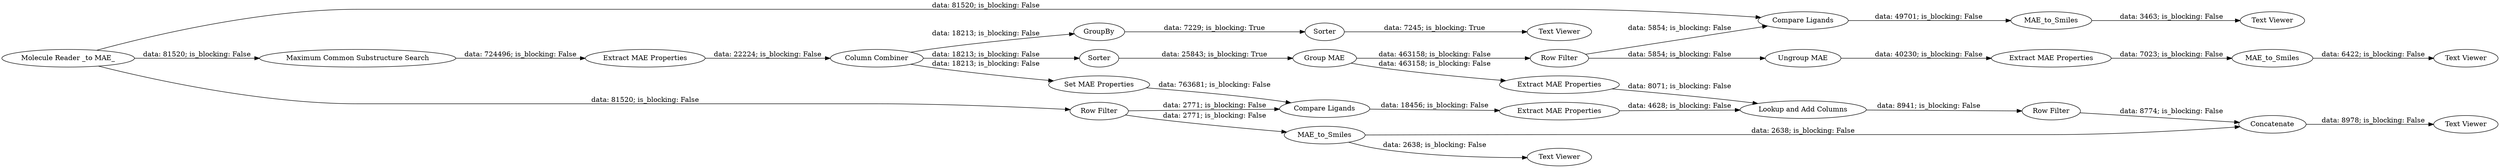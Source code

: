 digraph {
	"923085217784082095_8251" [label="Compare Ligands"]
	"923085217784082095_8246" [label=Sorter]
	"923085217784082095_8259" [label="Set MAE Properties"]
	"923085217784082095_8258" [label="Compare Ligands"]
	"923085217784082095_8249" [label="Extract MAE Properties"]
	"923085217784082095_8243" [label=Sorter]
	"923085217784082095_45" [label="Extract MAE Properties"]
	"923085217784082095_8257" [label=MAE_to_Smiles]
	"923085217784082095_8250" [label=MAE_to_Smiles]
	"923085217784082095_8240" [label="Extract MAE Properties"]
	"923085217784082095_27" [label="Row Filter"]
	"923085217784082095_8252" [label="Text Viewer"]
	"923085217784082095_8242" [label=GroupBy]
	"923085217784082095_8253" [label=MAE_to_Smiles]
	"923085217784082095_8262" [label="Column Combiner"]
	"923085217784082095_8256" [label="Text Viewer"]
	"923085217784082095_8244" [label="Group MAE"]
	"923085217784082095_8238" [label="Maximum Common Substructure Search"]
	"923085217784082095_8219" [label=Concatenate]
	"923085217784082095_8260" [label="Extract MAE Properties"]
	"923085217784082095_8192" [label="Text Viewer"]
	"923085217784082095_8261" [label="Molecule Reader _to MAE_"]
	"923085217784082095_30" [label="Lookup and Add Columns"]
	"923085217784082095_32" [label="Row Filter"]
	"923085217784082095_8247" [label="Text Viewer"]
	"923085217784082095_8248" [label="Ungroup MAE"]
	"923085217784082095_8241" [label="Text Viewer"]
	"923085217784082095_8245" [label="Row Filter"]
	"923085217784082095_8240" -> "923085217784082095_8262" [label="data: 22224; is_blocking: False"]
	"923085217784082095_8244" -> "923085217784082095_45" [label="data: 463158; is_blocking: False"]
	"923085217784082095_8258" -> "923085217784082095_8260" [label="data: 18456; is_blocking: False"]
	"923085217784082095_8248" -> "923085217784082095_8249" [label="data: 40230; is_blocking: False"]
	"923085217784082095_8262" -> "923085217784082095_8259" [label="data: 18213; is_blocking: False"]
	"923085217784082095_27" -> "923085217784082095_8257" [label="data: 2771; is_blocking: False"]
	"923085217784082095_8262" -> "923085217784082095_8242" [label="data: 18213; is_blocking: False"]
	"923085217784082095_8246" -> "923085217784082095_8244" [label="data: 25843; is_blocking: True"]
	"923085217784082095_8251" -> "923085217784082095_8253" [label="data: 49701; is_blocking: False"]
	"923085217784082095_8243" -> "923085217784082095_8241" [label="data: 7245; is_blocking: True"]
	"923085217784082095_8245" -> "923085217784082095_8251" [label="data: 5854; is_blocking: False"]
	"923085217784082095_8245" -> "923085217784082095_8248" [label="data: 5854; is_blocking: False"]
	"923085217784082095_8262" -> "923085217784082095_8246" [label="data: 18213; is_blocking: False"]
	"923085217784082095_8261" -> "923085217784082095_8251" [label="data: 81520; is_blocking: False"]
	"923085217784082095_8219" -> "923085217784082095_8192" [label="data: 8978; is_blocking: False"]
	"923085217784082095_8259" -> "923085217784082095_8258" [label="data: 763681; is_blocking: False"]
	"923085217784082095_8257" -> "923085217784082095_8219" [label="data: 2638; is_blocking: False"]
	"923085217784082095_8261" -> "923085217784082095_27" [label="data: 81520; is_blocking: False"]
	"923085217784082095_8260" -> "923085217784082095_30" [label="data: 4628; is_blocking: False"]
	"923085217784082095_8261" -> "923085217784082095_8238" [label="data: 81520; is_blocking: False"]
	"923085217784082095_8250" -> "923085217784082095_8247" [label="data: 6422; is_blocking: False"]
	"923085217784082095_27" -> "923085217784082095_8258" [label="data: 2771; is_blocking: False"]
	"923085217784082095_30" -> "923085217784082095_32" [label="data: 8941; is_blocking: False"]
	"923085217784082095_45" -> "923085217784082095_30" [label="data: 8071; is_blocking: False"]
	"923085217784082095_8257" -> "923085217784082095_8256" [label="data: 2638; is_blocking: False"]
	"923085217784082095_8244" -> "923085217784082095_8245" [label="data: 463158; is_blocking: False"]
	"923085217784082095_8238" -> "923085217784082095_8240" [label="data: 724496; is_blocking: False"]
	"923085217784082095_8242" -> "923085217784082095_8243" [label="data: 7229; is_blocking: True"]
	"923085217784082095_8253" -> "923085217784082095_8252" [label="data: 3463; is_blocking: False"]
	"923085217784082095_32" -> "923085217784082095_8219" [label="data: 8774; is_blocking: False"]
	"923085217784082095_8249" -> "923085217784082095_8250" [label="data: 7023; is_blocking: False"]
	rankdir=LR
}
